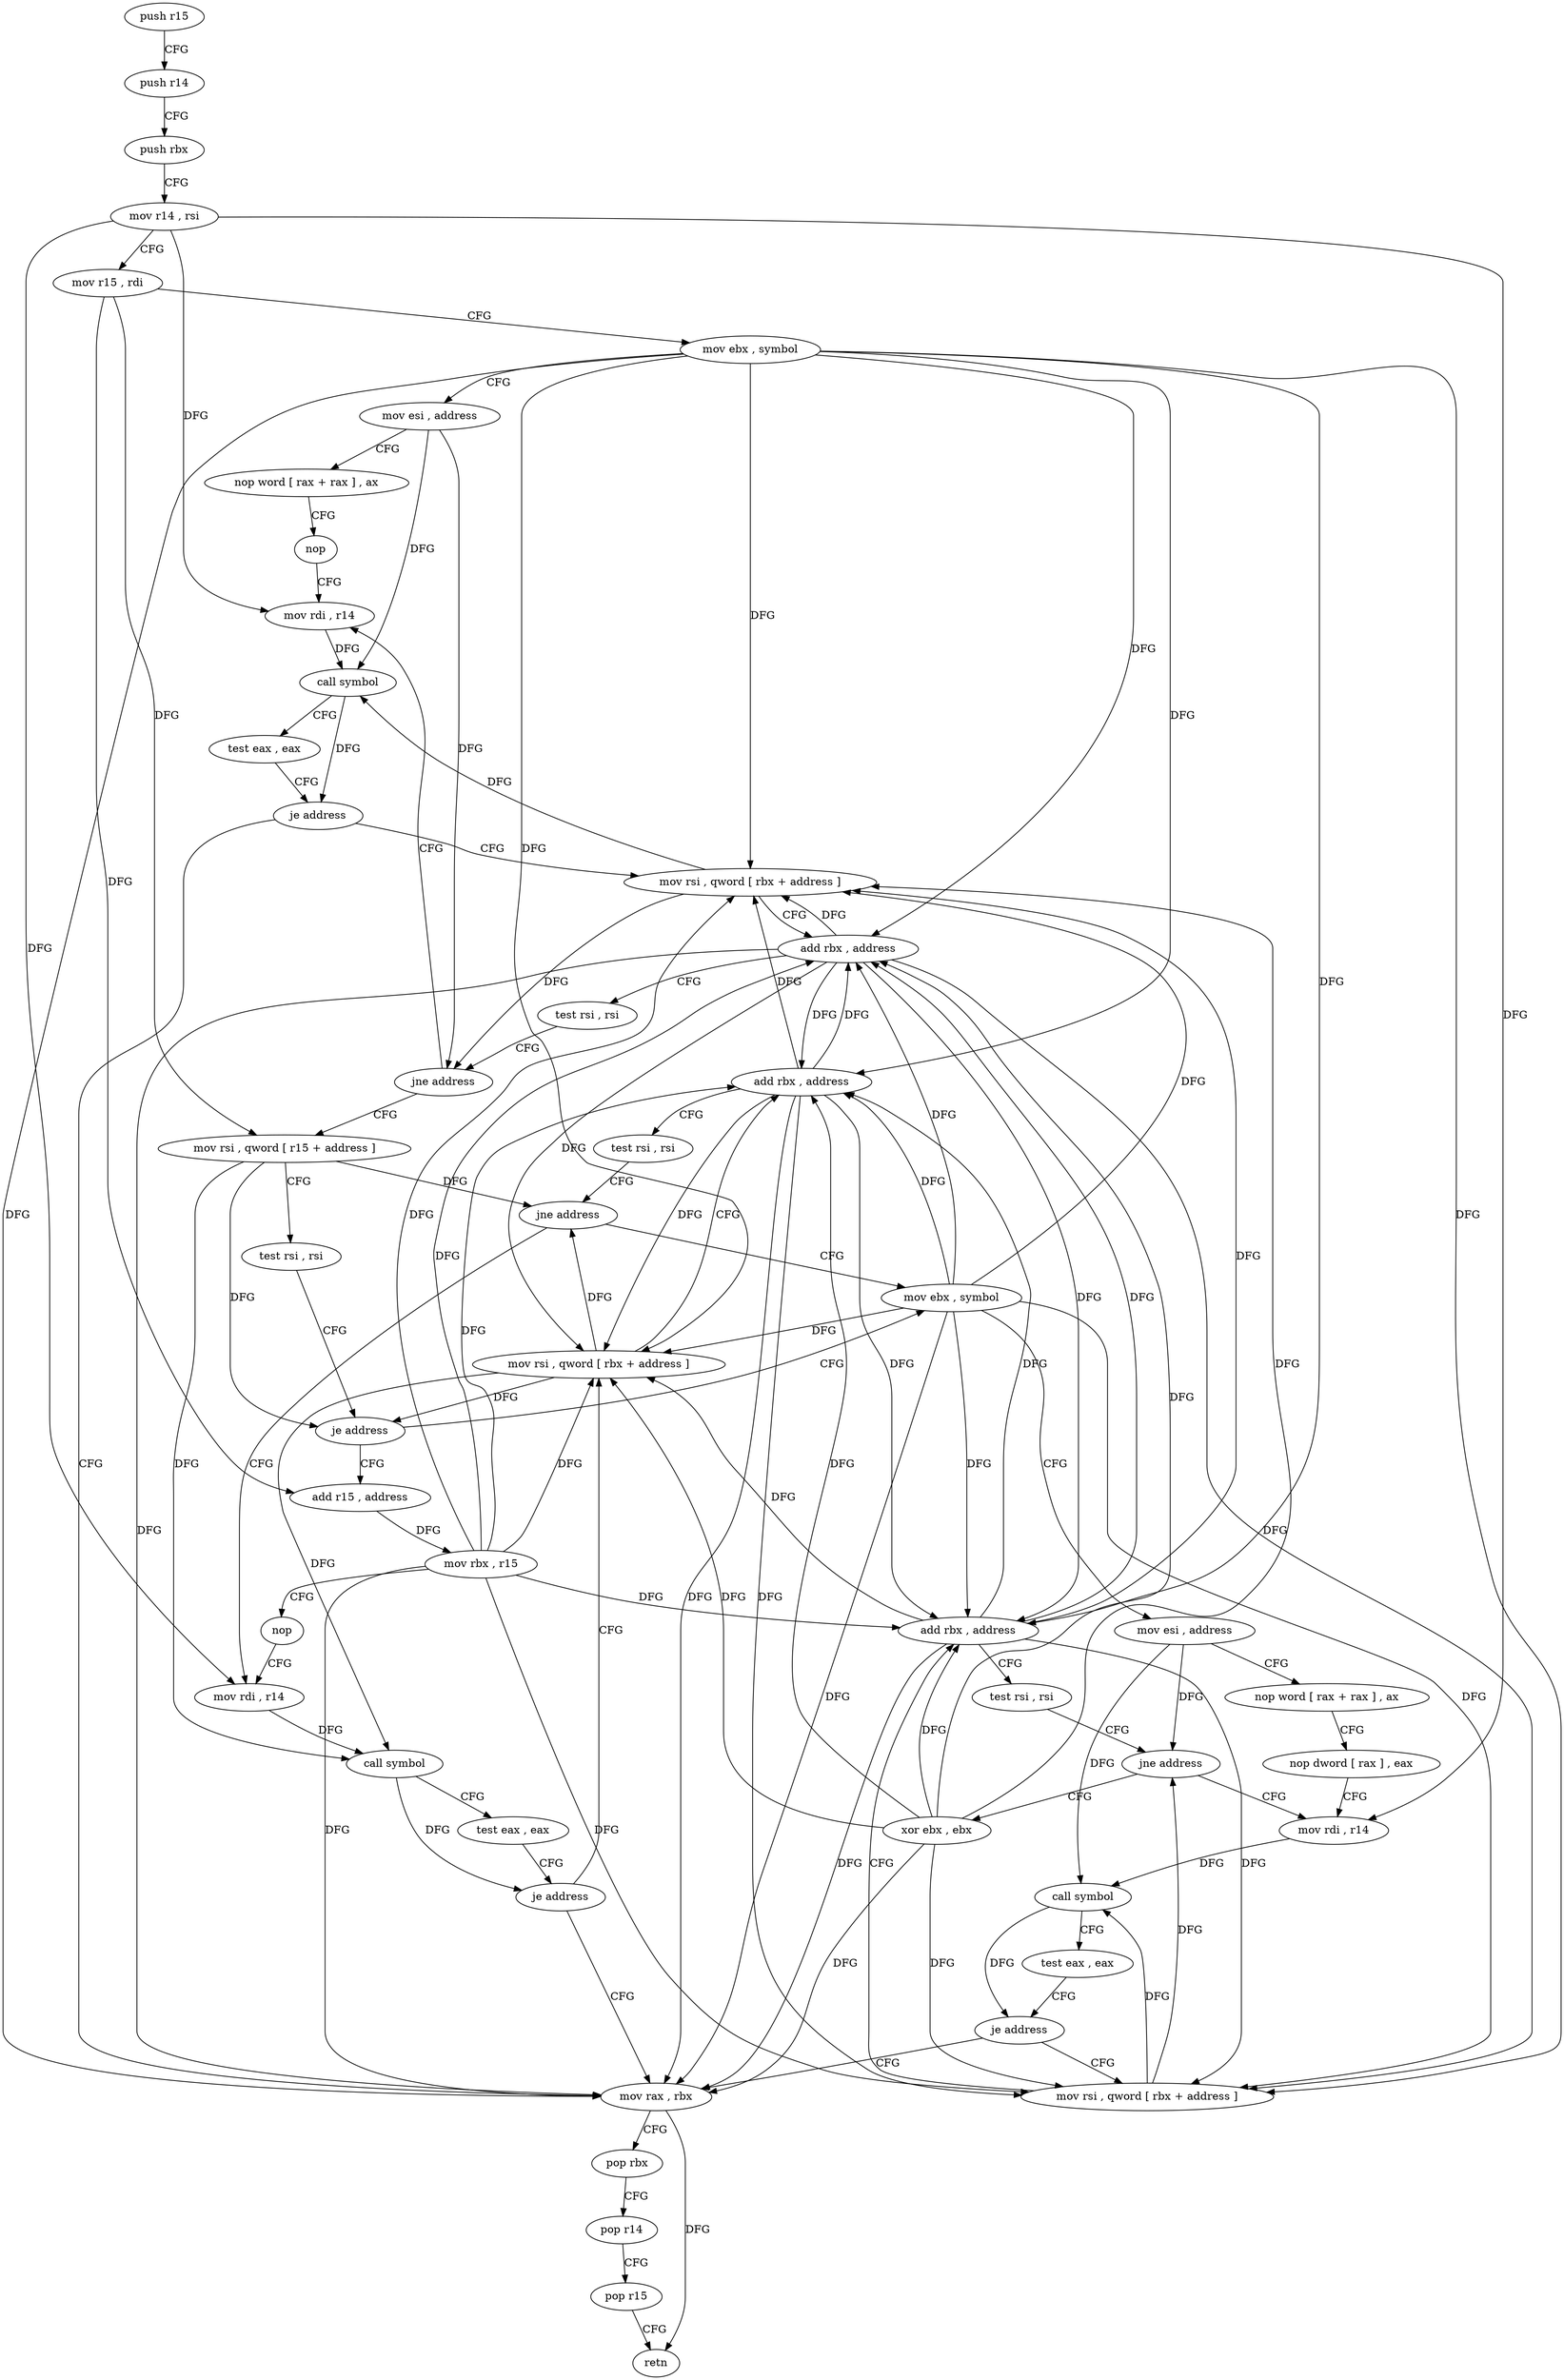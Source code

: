 digraph "func" {
"4294224" [label = "push r15" ]
"4294226" [label = "push r14" ]
"4294228" [label = "push rbx" ]
"4294229" [label = "mov r14 , rsi" ]
"4294232" [label = "mov r15 , rdi" ]
"4294235" [label = "mov ebx , symbol" ]
"4294240" [label = "mov esi , address" ]
"4294245" [label = "nop word [ rax + rax ] , ax" ]
"4294255" [label = "nop" ]
"4294256" [label = "mov rdi , r14" ]
"4294379" [label = "mov rax , rbx" ]
"4294382" [label = "pop rbx" ]
"4294383" [label = "pop r14" ]
"4294385" [label = "pop r15" ]
"4294387" [label = "retn" ]
"4294268" [label = "mov rsi , qword [ rbx + address ]" ]
"4294272" [label = "add rbx , address" ]
"4294276" [label = "test rsi , rsi" ]
"4294279" [label = "jne address" ]
"4294281" [label = "mov rsi , qword [ r15 + address ]" ]
"4294259" [label = "call symbol" ]
"4294264" [label = "test eax , eax" ]
"4294266" [label = "je address" ]
"4294288" [label = "test rsi , rsi" ]
"4294291" [label = "je address" ]
"4294329" [label = "mov ebx , symbol" ]
"4294293" [label = "add r15 , address" ]
"4294334" [label = "mov esi , address" ]
"4294339" [label = "nop word [ rax + rax ] , ax" ]
"4294349" [label = "nop dword [ rax ] , eax" ]
"4294352" [label = "mov rdi , r14" ]
"4294300" [label = "mov rbx , r15" ]
"4294303" [label = "nop" ]
"4294304" [label = "mov rdi , r14" ]
"4294364" [label = "mov rsi , qword [ rbx + address ]" ]
"4294368" [label = "add rbx , address" ]
"4294372" [label = "test rsi , rsi" ]
"4294375" [label = "jne address" ]
"4294377" [label = "xor ebx , ebx" ]
"4294316" [label = "mov rsi , qword [ rbx + address ]" ]
"4294320" [label = "add rbx , address" ]
"4294324" [label = "test rsi , rsi" ]
"4294327" [label = "jne address" ]
"4294355" [label = "call symbol" ]
"4294360" [label = "test eax , eax" ]
"4294362" [label = "je address" ]
"4294307" [label = "call symbol" ]
"4294312" [label = "test eax , eax" ]
"4294314" [label = "je address" ]
"4294224" -> "4294226" [ label = "CFG" ]
"4294226" -> "4294228" [ label = "CFG" ]
"4294228" -> "4294229" [ label = "CFG" ]
"4294229" -> "4294232" [ label = "CFG" ]
"4294229" -> "4294256" [ label = "DFG" ]
"4294229" -> "4294352" [ label = "DFG" ]
"4294229" -> "4294304" [ label = "DFG" ]
"4294232" -> "4294235" [ label = "CFG" ]
"4294232" -> "4294281" [ label = "DFG" ]
"4294232" -> "4294293" [ label = "DFG" ]
"4294235" -> "4294240" [ label = "CFG" ]
"4294235" -> "4294379" [ label = "DFG" ]
"4294235" -> "4294268" [ label = "DFG" ]
"4294235" -> "4294272" [ label = "DFG" ]
"4294235" -> "4294364" [ label = "DFG" ]
"4294235" -> "4294368" [ label = "DFG" ]
"4294235" -> "4294316" [ label = "DFG" ]
"4294235" -> "4294320" [ label = "DFG" ]
"4294240" -> "4294245" [ label = "CFG" ]
"4294240" -> "4294259" [ label = "DFG" ]
"4294240" -> "4294279" [ label = "DFG" ]
"4294245" -> "4294255" [ label = "CFG" ]
"4294255" -> "4294256" [ label = "CFG" ]
"4294256" -> "4294259" [ label = "DFG" ]
"4294379" -> "4294382" [ label = "CFG" ]
"4294379" -> "4294387" [ label = "DFG" ]
"4294382" -> "4294383" [ label = "CFG" ]
"4294383" -> "4294385" [ label = "CFG" ]
"4294385" -> "4294387" [ label = "CFG" ]
"4294268" -> "4294272" [ label = "CFG" ]
"4294268" -> "4294259" [ label = "DFG" ]
"4294268" -> "4294279" [ label = "DFG" ]
"4294272" -> "4294276" [ label = "CFG" ]
"4294272" -> "4294379" [ label = "DFG" ]
"4294272" -> "4294268" [ label = "DFG" ]
"4294272" -> "4294364" [ label = "DFG" ]
"4294272" -> "4294368" [ label = "DFG" ]
"4294272" -> "4294316" [ label = "DFG" ]
"4294272" -> "4294320" [ label = "DFG" ]
"4294276" -> "4294279" [ label = "CFG" ]
"4294279" -> "4294256" [ label = "CFG" ]
"4294279" -> "4294281" [ label = "CFG" ]
"4294281" -> "4294288" [ label = "CFG" ]
"4294281" -> "4294291" [ label = "DFG" ]
"4294281" -> "4294307" [ label = "DFG" ]
"4294281" -> "4294327" [ label = "DFG" ]
"4294259" -> "4294264" [ label = "CFG" ]
"4294259" -> "4294266" [ label = "DFG" ]
"4294264" -> "4294266" [ label = "CFG" ]
"4294266" -> "4294379" [ label = "CFG" ]
"4294266" -> "4294268" [ label = "CFG" ]
"4294288" -> "4294291" [ label = "CFG" ]
"4294291" -> "4294329" [ label = "CFG" ]
"4294291" -> "4294293" [ label = "CFG" ]
"4294329" -> "4294334" [ label = "CFG" ]
"4294329" -> "4294379" [ label = "DFG" ]
"4294329" -> "4294268" [ label = "DFG" ]
"4294329" -> "4294272" [ label = "DFG" ]
"4294329" -> "4294364" [ label = "DFG" ]
"4294329" -> "4294368" [ label = "DFG" ]
"4294329" -> "4294316" [ label = "DFG" ]
"4294329" -> "4294320" [ label = "DFG" ]
"4294293" -> "4294300" [ label = "DFG" ]
"4294334" -> "4294339" [ label = "CFG" ]
"4294334" -> "4294355" [ label = "DFG" ]
"4294334" -> "4294375" [ label = "DFG" ]
"4294339" -> "4294349" [ label = "CFG" ]
"4294349" -> "4294352" [ label = "CFG" ]
"4294352" -> "4294355" [ label = "DFG" ]
"4294300" -> "4294303" [ label = "CFG" ]
"4294300" -> "4294379" [ label = "DFG" ]
"4294300" -> "4294268" [ label = "DFG" ]
"4294300" -> "4294272" [ label = "DFG" ]
"4294300" -> "4294364" [ label = "DFG" ]
"4294300" -> "4294368" [ label = "DFG" ]
"4294300" -> "4294316" [ label = "DFG" ]
"4294300" -> "4294320" [ label = "DFG" ]
"4294303" -> "4294304" [ label = "CFG" ]
"4294304" -> "4294307" [ label = "DFG" ]
"4294364" -> "4294368" [ label = "CFG" ]
"4294364" -> "4294355" [ label = "DFG" ]
"4294364" -> "4294375" [ label = "DFG" ]
"4294368" -> "4294372" [ label = "CFG" ]
"4294368" -> "4294379" [ label = "DFG" ]
"4294368" -> "4294268" [ label = "DFG" ]
"4294368" -> "4294272" [ label = "DFG" ]
"4294368" -> "4294364" [ label = "DFG" ]
"4294368" -> "4294316" [ label = "DFG" ]
"4294368" -> "4294320" [ label = "DFG" ]
"4294372" -> "4294375" [ label = "CFG" ]
"4294375" -> "4294352" [ label = "CFG" ]
"4294375" -> "4294377" [ label = "CFG" ]
"4294377" -> "4294379" [ label = "DFG" ]
"4294377" -> "4294268" [ label = "DFG" ]
"4294377" -> "4294272" [ label = "DFG" ]
"4294377" -> "4294364" [ label = "DFG" ]
"4294377" -> "4294368" [ label = "DFG" ]
"4294377" -> "4294316" [ label = "DFG" ]
"4294377" -> "4294320" [ label = "DFG" ]
"4294316" -> "4294320" [ label = "CFG" ]
"4294316" -> "4294291" [ label = "DFG" ]
"4294316" -> "4294307" [ label = "DFG" ]
"4294316" -> "4294327" [ label = "DFG" ]
"4294320" -> "4294324" [ label = "CFG" ]
"4294320" -> "4294379" [ label = "DFG" ]
"4294320" -> "4294268" [ label = "DFG" ]
"4294320" -> "4294272" [ label = "DFG" ]
"4294320" -> "4294364" [ label = "DFG" ]
"4294320" -> "4294368" [ label = "DFG" ]
"4294320" -> "4294316" [ label = "DFG" ]
"4294324" -> "4294327" [ label = "CFG" ]
"4294327" -> "4294304" [ label = "CFG" ]
"4294327" -> "4294329" [ label = "CFG" ]
"4294355" -> "4294360" [ label = "CFG" ]
"4294355" -> "4294362" [ label = "DFG" ]
"4294360" -> "4294362" [ label = "CFG" ]
"4294362" -> "4294379" [ label = "CFG" ]
"4294362" -> "4294364" [ label = "CFG" ]
"4294307" -> "4294312" [ label = "CFG" ]
"4294307" -> "4294314" [ label = "DFG" ]
"4294312" -> "4294314" [ label = "CFG" ]
"4294314" -> "4294379" [ label = "CFG" ]
"4294314" -> "4294316" [ label = "CFG" ]
}
